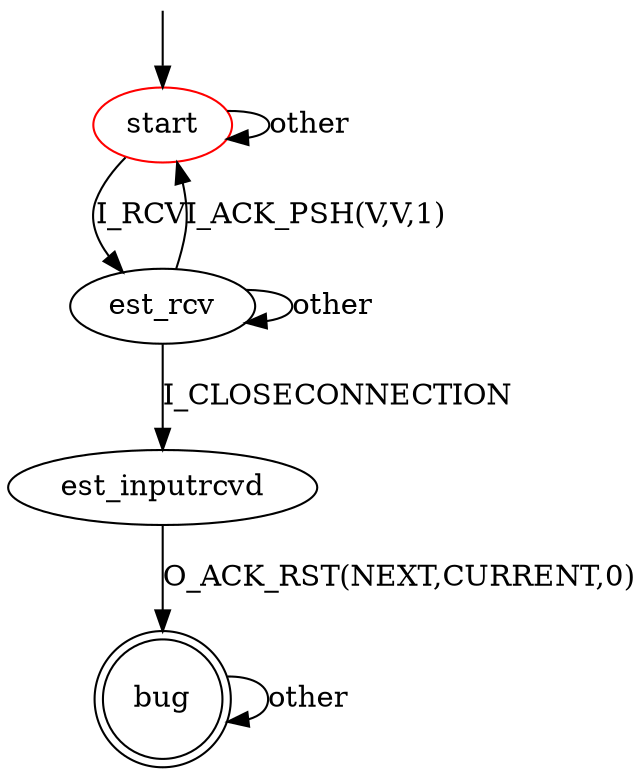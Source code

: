 digraph G {
label=""
start [color="red"]
bug [shape="doublecircle"]

start -> est_rcv [label="I_RCV"]
start -> start [label="other"]
est_rcv -> start [label="I_ACK_PSH(V,V,1)"]
est_rcv -> est_rcv [label="other"]
est_rcv -> est_inputrcvd [label="I_CLOSECONNECTION"]
est_inputrcvd -> bug [label="O_ACK_RST(NEXT,CURRENT,0)"]

bug -> bug [label="other"]

__start0 [label="" shape="none" width="0" height="0"];
__start0 -> start;
}

